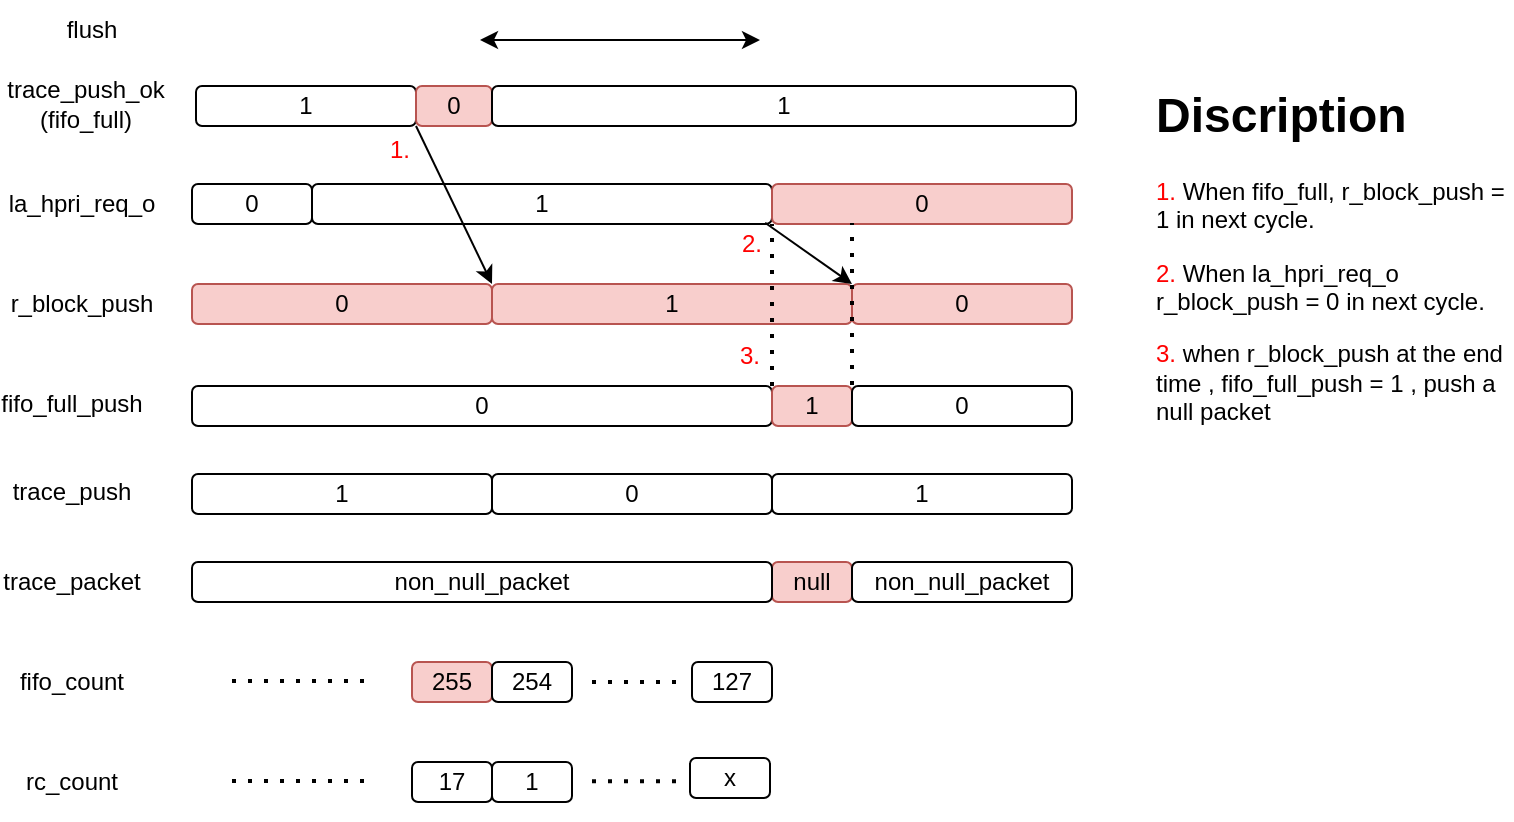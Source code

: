 <mxfile version="24.7.8">
  <diagram name="第 1 页" id="PkPV1OZMY7ycfheZ3SkU">
    <mxGraphModel dx="1542" dy="775" grid="1" gridSize="10" guides="1" tooltips="1" connect="1" arrows="1" fold="1" page="1" pageScale="1" pageWidth="827" pageHeight="1169" math="0" shadow="0">
      <root>
        <mxCell id="0" />
        <mxCell id="1" parent="0" />
        <mxCell id="ULnKfo1_bliNPHCNHlr4-1" value="null" style="rounded=1;whiteSpace=wrap;html=1;fillColor=#f8cecc;strokeColor=#b85450;" parent="1" vertex="1">
          <mxGeometry x="420" y="321" width="40" height="20" as="geometry" />
        </mxCell>
        <mxCell id="ULnKfo1_bliNPHCNHlr4-3" value="non_null_packet" style="rounded=1;whiteSpace=wrap;html=1;" parent="1" vertex="1">
          <mxGeometry x="130" y="321" width="290" height="20" as="geometry" />
        </mxCell>
        <mxCell id="ULnKfo1_bliNPHCNHlr4-4" value="255" style="rounded=1;whiteSpace=wrap;html=1;fillColor=#f8cecc;strokeColor=#b85450;" parent="1" vertex="1">
          <mxGeometry x="240" y="371" width="40" height="20" as="geometry" />
        </mxCell>
        <mxCell id="ULnKfo1_bliNPHCNHlr4-5" value="17" style="rounded=1;whiteSpace=wrap;html=1;" parent="1" vertex="1">
          <mxGeometry x="240" y="421" width="40" height="20" as="geometry" />
        </mxCell>
        <mxCell id="ULnKfo1_bliNPHCNHlr4-6" value="1" style="rounded=1;whiteSpace=wrap;html=1;" parent="1" vertex="1">
          <mxGeometry x="280" y="421" width="40" height="20" as="geometry" />
        </mxCell>
        <mxCell id="ULnKfo1_bliNPHCNHlr4-7" value="rc_count" style="text;html=1;align=center;verticalAlign=middle;whiteSpace=wrap;rounded=0;" parent="1" vertex="1">
          <mxGeometry x="40" y="416" width="60" height="30" as="geometry" />
        </mxCell>
        <mxCell id="ULnKfo1_bliNPHCNHlr4-8" value="fifo_count" style="text;html=1;align=center;verticalAlign=middle;whiteSpace=wrap;rounded=0;" parent="1" vertex="1">
          <mxGeometry x="40" y="366" width="60" height="30" as="geometry" />
        </mxCell>
        <mxCell id="ULnKfo1_bliNPHCNHlr4-9" value="trace_packet" style="text;html=1;align=center;verticalAlign=middle;whiteSpace=wrap;rounded=0;" parent="1" vertex="1">
          <mxGeometry x="40" y="316" width="60" height="30" as="geometry" />
        </mxCell>
        <mxCell id="ULnKfo1_bliNPHCNHlr4-10" value="" style="endArrow=none;dashed=1;html=1;dashPattern=1 3;strokeWidth=2;rounded=0;" parent="1" edge="1">
          <mxGeometry width="50" height="50" relative="1" as="geometry">
            <mxPoint x="150" y="430.5" as="sourcePoint" />
            <mxPoint x="220" y="430.5" as="targetPoint" />
          </mxGeometry>
        </mxCell>
        <mxCell id="ULnKfo1_bliNPHCNHlr4-11" value="" style="endArrow=none;dashed=1;html=1;dashPattern=1 3;strokeWidth=2;rounded=0;" parent="1" edge="1">
          <mxGeometry width="50" height="50" relative="1" as="geometry">
            <mxPoint x="150" y="380.5" as="sourcePoint" />
            <mxPoint x="220" y="380.5" as="targetPoint" />
          </mxGeometry>
        </mxCell>
        <mxCell id="ULnKfo1_bliNPHCNHlr4-12" value="254" style="rounded=1;whiteSpace=wrap;html=1;" parent="1" vertex="1">
          <mxGeometry x="280" y="371" width="40" height="20" as="geometry" />
        </mxCell>
        <mxCell id="ULnKfo1_bliNPHCNHlr4-13" value="" style="endArrow=classic;startArrow=classic;html=1;rounded=0;" parent="1" edge="1">
          <mxGeometry width="50" height="50" relative="1" as="geometry">
            <mxPoint x="274" y="60" as="sourcePoint" />
            <mxPoint x="414" y="60" as="targetPoint" />
          </mxGeometry>
        </mxCell>
        <mxCell id="ULnKfo1_bliNPHCNHlr4-15" value="flush" style="text;html=1;align=center;verticalAlign=middle;whiteSpace=wrap;rounded=0;" parent="1" vertex="1">
          <mxGeometry x="50" y="40" width="60" height="30" as="geometry" />
        </mxCell>
        <mxCell id="ULnKfo1_bliNPHCNHlr4-16" value="non_null_packet" style="rounded=1;whiteSpace=wrap;html=1;" parent="1" vertex="1">
          <mxGeometry x="460" y="321" width="110" height="20" as="geometry" />
        </mxCell>
        <mxCell id="ULnKfo1_bliNPHCNHlr4-17" value="127" style="rounded=1;whiteSpace=wrap;html=1;" parent="1" vertex="1">
          <mxGeometry x="380" y="371" width="40" height="20" as="geometry" />
        </mxCell>
        <mxCell id="ULnKfo1_bliNPHCNHlr4-18" value="" style="endArrow=none;dashed=1;html=1;dashPattern=1 3;strokeWidth=2;rounded=0;" parent="1" edge="1">
          <mxGeometry width="50" height="50" relative="1" as="geometry">
            <mxPoint x="330" y="381" as="sourcePoint" />
            <mxPoint x="373" y="381" as="targetPoint" />
          </mxGeometry>
        </mxCell>
        <mxCell id="ULnKfo1_bliNPHCNHlr4-20" value="" style="endArrow=none;dashed=1;html=1;dashPattern=1 3;strokeWidth=2;rounded=0;" parent="1" edge="1">
          <mxGeometry width="50" height="50" relative="1" as="geometry">
            <mxPoint x="330" y="430.58" as="sourcePoint" />
            <mxPoint x="373" y="430.58" as="targetPoint" />
          </mxGeometry>
        </mxCell>
        <mxCell id="ULnKfo1_bliNPHCNHlr4-21" value="x" style="rounded=1;whiteSpace=wrap;html=1;" parent="1" vertex="1">
          <mxGeometry x="379" y="419" width="40" height="20" as="geometry" />
        </mxCell>
        <mxCell id="ULnKfo1_bliNPHCNHlr4-22" value="trace_push" style="text;html=1;align=center;verticalAlign=middle;whiteSpace=wrap;rounded=0;" parent="1" vertex="1">
          <mxGeometry x="40" y="271" width="60" height="30" as="geometry" />
        </mxCell>
        <mxCell id="ULnKfo1_bliNPHCNHlr4-23" value="1" style="rounded=1;whiteSpace=wrap;html=1;" parent="1" vertex="1">
          <mxGeometry x="130" y="277" width="150" height="20" as="geometry" />
        </mxCell>
        <mxCell id="ULnKfo1_bliNPHCNHlr4-24" value="0" style="rounded=1;whiteSpace=wrap;html=1;" parent="1" vertex="1">
          <mxGeometry x="280" y="277" width="140" height="20" as="geometry" />
        </mxCell>
        <mxCell id="ULnKfo1_bliNPHCNHlr4-25" value="1" style="rounded=1;whiteSpace=wrap;html=1;" parent="1" vertex="1">
          <mxGeometry x="420" y="277" width="150" height="20" as="geometry" />
        </mxCell>
        <mxCell id="ULnKfo1_bliNPHCNHlr4-26" value="r_block_push" style="text;html=1;align=center;verticalAlign=middle;whiteSpace=wrap;rounded=0;" parent="1" vertex="1">
          <mxGeometry x="40" y="177" width="70" height="30" as="geometry" />
        </mxCell>
        <mxCell id="ULnKfo1_bliNPHCNHlr4-28" value="0" style="rounded=1;whiteSpace=wrap;html=1;fillColor=#f8cecc;strokeColor=#b85450;" parent="1" vertex="1">
          <mxGeometry x="130" y="182" width="150" height="20" as="geometry" />
        </mxCell>
        <mxCell id="ULnKfo1_bliNPHCNHlr4-29" value="1" style="rounded=1;whiteSpace=wrap;html=1;fillColor=#f8cecc;strokeColor=#b85450;" parent="1" vertex="1">
          <mxGeometry x="280" y="182" width="180" height="20" as="geometry" />
        </mxCell>
        <mxCell id="ULnKfo1_bliNPHCNHlr4-30" value="0" style="rounded=1;whiteSpace=wrap;html=1;fillColor=#f8cecc;strokeColor=#b85450;" parent="1" vertex="1">
          <mxGeometry x="460" y="182" width="110" height="20" as="geometry" />
        </mxCell>
        <mxCell id="ULnKfo1_bliNPHCNHlr4-31" value="la_hpri_req_o" style="text;html=1;align=center;verticalAlign=middle;whiteSpace=wrap;rounded=0;" parent="1" vertex="1">
          <mxGeometry x="40" y="127" width="70" height="30" as="geometry" />
        </mxCell>
        <mxCell id="ULnKfo1_bliNPHCNHlr4-32" value="0" style="rounded=1;whiteSpace=wrap;html=1;" parent="1" vertex="1">
          <mxGeometry x="130" y="132" width="60" height="20" as="geometry" />
        </mxCell>
        <mxCell id="ULnKfo1_bliNPHCNHlr4-33" value="1" style="rounded=1;whiteSpace=wrap;html=1;" parent="1" vertex="1">
          <mxGeometry x="190" y="132" width="230" height="20" as="geometry" />
        </mxCell>
        <mxCell id="ULnKfo1_bliNPHCNHlr4-34" value="0" style="rounded=1;whiteSpace=wrap;html=1;fillColor=#f8cecc;strokeColor=#b85450;" parent="1" vertex="1">
          <mxGeometry x="420" y="132" width="150" height="20" as="geometry" />
        </mxCell>
        <mxCell id="ULnKfo1_bliNPHCNHlr4-35" value="trace_push_ok&lt;div&gt;(fifo_full)&lt;/div&gt;" style="text;html=1;align=center;verticalAlign=middle;whiteSpace=wrap;rounded=0;" parent="1" vertex="1">
          <mxGeometry x="47" y="77" width="60" height="30" as="geometry" />
        </mxCell>
        <mxCell id="ULnKfo1_bliNPHCNHlr4-36" value="1" style="rounded=1;whiteSpace=wrap;html=1;" parent="1" vertex="1">
          <mxGeometry x="132" y="83" width="110" height="20" as="geometry" />
        </mxCell>
        <mxCell id="ULnKfo1_bliNPHCNHlr4-37" value="0" style="rounded=1;whiteSpace=wrap;html=1;fillColor=#f8cecc;strokeColor=#b85450;" parent="1" vertex="1">
          <mxGeometry x="242" y="83" width="38" height="20" as="geometry" />
        </mxCell>
        <mxCell id="ULnKfo1_bliNPHCNHlr4-38" value="1" style="rounded=1;whiteSpace=wrap;html=1;" parent="1" vertex="1">
          <mxGeometry x="280" y="83" width="292" height="20" as="geometry" />
        </mxCell>
        <mxCell id="ULnKfo1_bliNPHCNHlr4-39" value="fifo_full_push" style="text;html=1;align=center;verticalAlign=middle;whiteSpace=wrap;rounded=0;" parent="1" vertex="1">
          <mxGeometry x="40" y="227" width="60" height="30" as="geometry" />
        </mxCell>
        <mxCell id="ULnKfo1_bliNPHCNHlr4-41" value="0" style="rounded=1;whiteSpace=wrap;html=1;" parent="1" vertex="1">
          <mxGeometry x="130" y="233" width="290" height="20" as="geometry" />
        </mxCell>
        <mxCell id="ULnKfo1_bliNPHCNHlr4-42" value="1" style="rounded=1;whiteSpace=wrap;html=1;fillColor=#f8cecc;strokeColor=#b85450;" parent="1" vertex="1">
          <mxGeometry x="420" y="233" width="40" height="20" as="geometry" />
        </mxCell>
        <mxCell id="ULnKfo1_bliNPHCNHlr4-43" value="" style="endArrow=classic;html=1;rounded=0;exitX=1;exitY=1;exitDx=0;exitDy=0;entryX=1;entryY=0;entryDx=0;entryDy=0;" parent="1" source="ULnKfo1_bliNPHCNHlr4-36" target="ULnKfo1_bliNPHCNHlr4-28" edge="1">
          <mxGeometry width="50" height="50" relative="1" as="geometry">
            <mxPoint x="280" y="267" as="sourcePoint" />
            <mxPoint x="280" y="177" as="targetPoint" />
          </mxGeometry>
        </mxCell>
        <mxCell id="ULnKfo1_bliNPHCNHlr4-44" value="" style="endArrow=classic;html=1;rounded=0;entryX=1;entryY=0;entryDx=0;entryDy=0;exitX=0.985;exitY=0.97;exitDx=0;exitDy=0;exitPerimeter=0;" parent="1" source="ULnKfo1_bliNPHCNHlr4-33" target="ULnKfo1_bliNPHCNHlr4-29" edge="1">
          <mxGeometry width="50" height="50" relative="1" as="geometry">
            <mxPoint x="420" y="147" as="sourcePoint" />
            <mxPoint x="458" y="227" as="targetPoint" />
          </mxGeometry>
        </mxCell>
        <mxCell id="ULnKfo1_bliNPHCNHlr4-45" value="0" style="rounded=1;whiteSpace=wrap;html=1;" parent="1" vertex="1">
          <mxGeometry x="460" y="233" width="110" height="20" as="geometry" />
        </mxCell>
        <mxCell id="ULnKfo1_bliNPHCNHlr4-46" value="" style="endArrow=none;dashed=1;html=1;dashPattern=1 3;strokeWidth=2;rounded=0;entryX=0;entryY=1;entryDx=0;entryDy=0;exitX=0;exitY=0;exitDx=0;exitDy=0;" parent="1" source="ULnKfo1_bliNPHCNHlr4-42" target="ULnKfo1_bliNPHCNHlr4-34" edge="1">
          <mxGeometry width="50" height="50" relative="1" as="geometry">
            <mxPoint x="350" y="277" as="sourcePoint" />
            <mxPoint x="420" y="167" as="targetPoint" />
          </mxGeometry>
        </mxCell>
        <mxCell id="ULnKfo1_bliNPHCNHlr4-47" value="" style="endArrow=none;dashed=1;html=1;dashPattern=1 3;strokeWidth=2;rounded=0;entryX=0;entryY=1;entryDx=0;entryDy=0;exitX=0;exitY=0;exitDx=0;exitDy=0;" parent="1" edge="1">
          <mxGeometry width="50" height="50" relative="1" as="geometry">
            <mxPoint x="460" y="232.5" as="sourcePoint" />
            <mxPoint x="460" y="151.5" as="targetPoint" />
          </mxGeometry>
        </mxCell>
        <mxCell id="ULnKfo1_bliNPHCNHlr4-48" value="&lt;h1 style=&quot;margin-top: 0px;&quot;&gt;Discription&lt;/h1&gt;&lt;p&gt;&lt;font color=&quot;#ff0000&quot;&gt;1.&lt;/font&gt; When fifo_full, r_block_push = 1 in next cycle.&lt;/p&gt;&lt;p&gt;&lt;font color=&quot;#ff0000&quot;&gt;2.&lt;/font&gt; When la_hpri_req_o r_block_push = 0 in next cycle.&lt;/p&gt;&lt;p&gt;&lt;font color=&quot;#ff0000&quot;&gt;3.&lt;/font&gt; when r_block_push at the end time , fifo_full_push = 1 , push a null packet&lt;/p&gt;&lt;p&gt;&lt;br&gt;&lt;/p&gt;" style="text;html=1;whiteSpace=wrap;overflow=hidden;rounded=0;" parent="1" vertex="1">
          <mxGeometry x="610" y="77" width="180" height="370" as="geometry" />
        </mxCell>
        <mxCell id="ULnKfo1_bliNPHCNHlr4-51" value="&lt;font color=&quot;#ff0000&quot;&gt;1.&lt;/font&gt;" style="text;html=1;align=center;verticalAlign=middle;whiteSpace=wrap;rounded=0;" parent="1" vertex="1">
          <mxGeometry x="204" y="100" width="60" height="30" as="geometry" />
        </mxCell>
        <mxCell id="ULnKfo1_bliNPHCNHlr4-52" value="&lt;font color=&quot;#ff0000&quot;&gt;2.&lt;/font&gt;" style="text;html=1;align=center;verticalAlign=middle;whiteSpace=wrap;rounded=0;" parent="1" vertex="1">
          <mxGeometry x="380" y="147" width="60" height="30" as="geometry" />
        </mxCell>
        <mxCell id="ULnKfo1_bliNPHCNHlr4-53" value="&lt;font color=&quot;#ff0000&quot;&gt;3.&lt;/font&gt;" style="text;html=1;align=center;verticalAlign=middle;whiteSpace=wrap;rounded=0;" parent="1" vertex="1">
          <mxGeometry x="379" y="203" width="60" height="30" as="geometry" />
        </mxCell>
      </root>
    </mxGraphModel>
  </diagram>
</mxfile>
